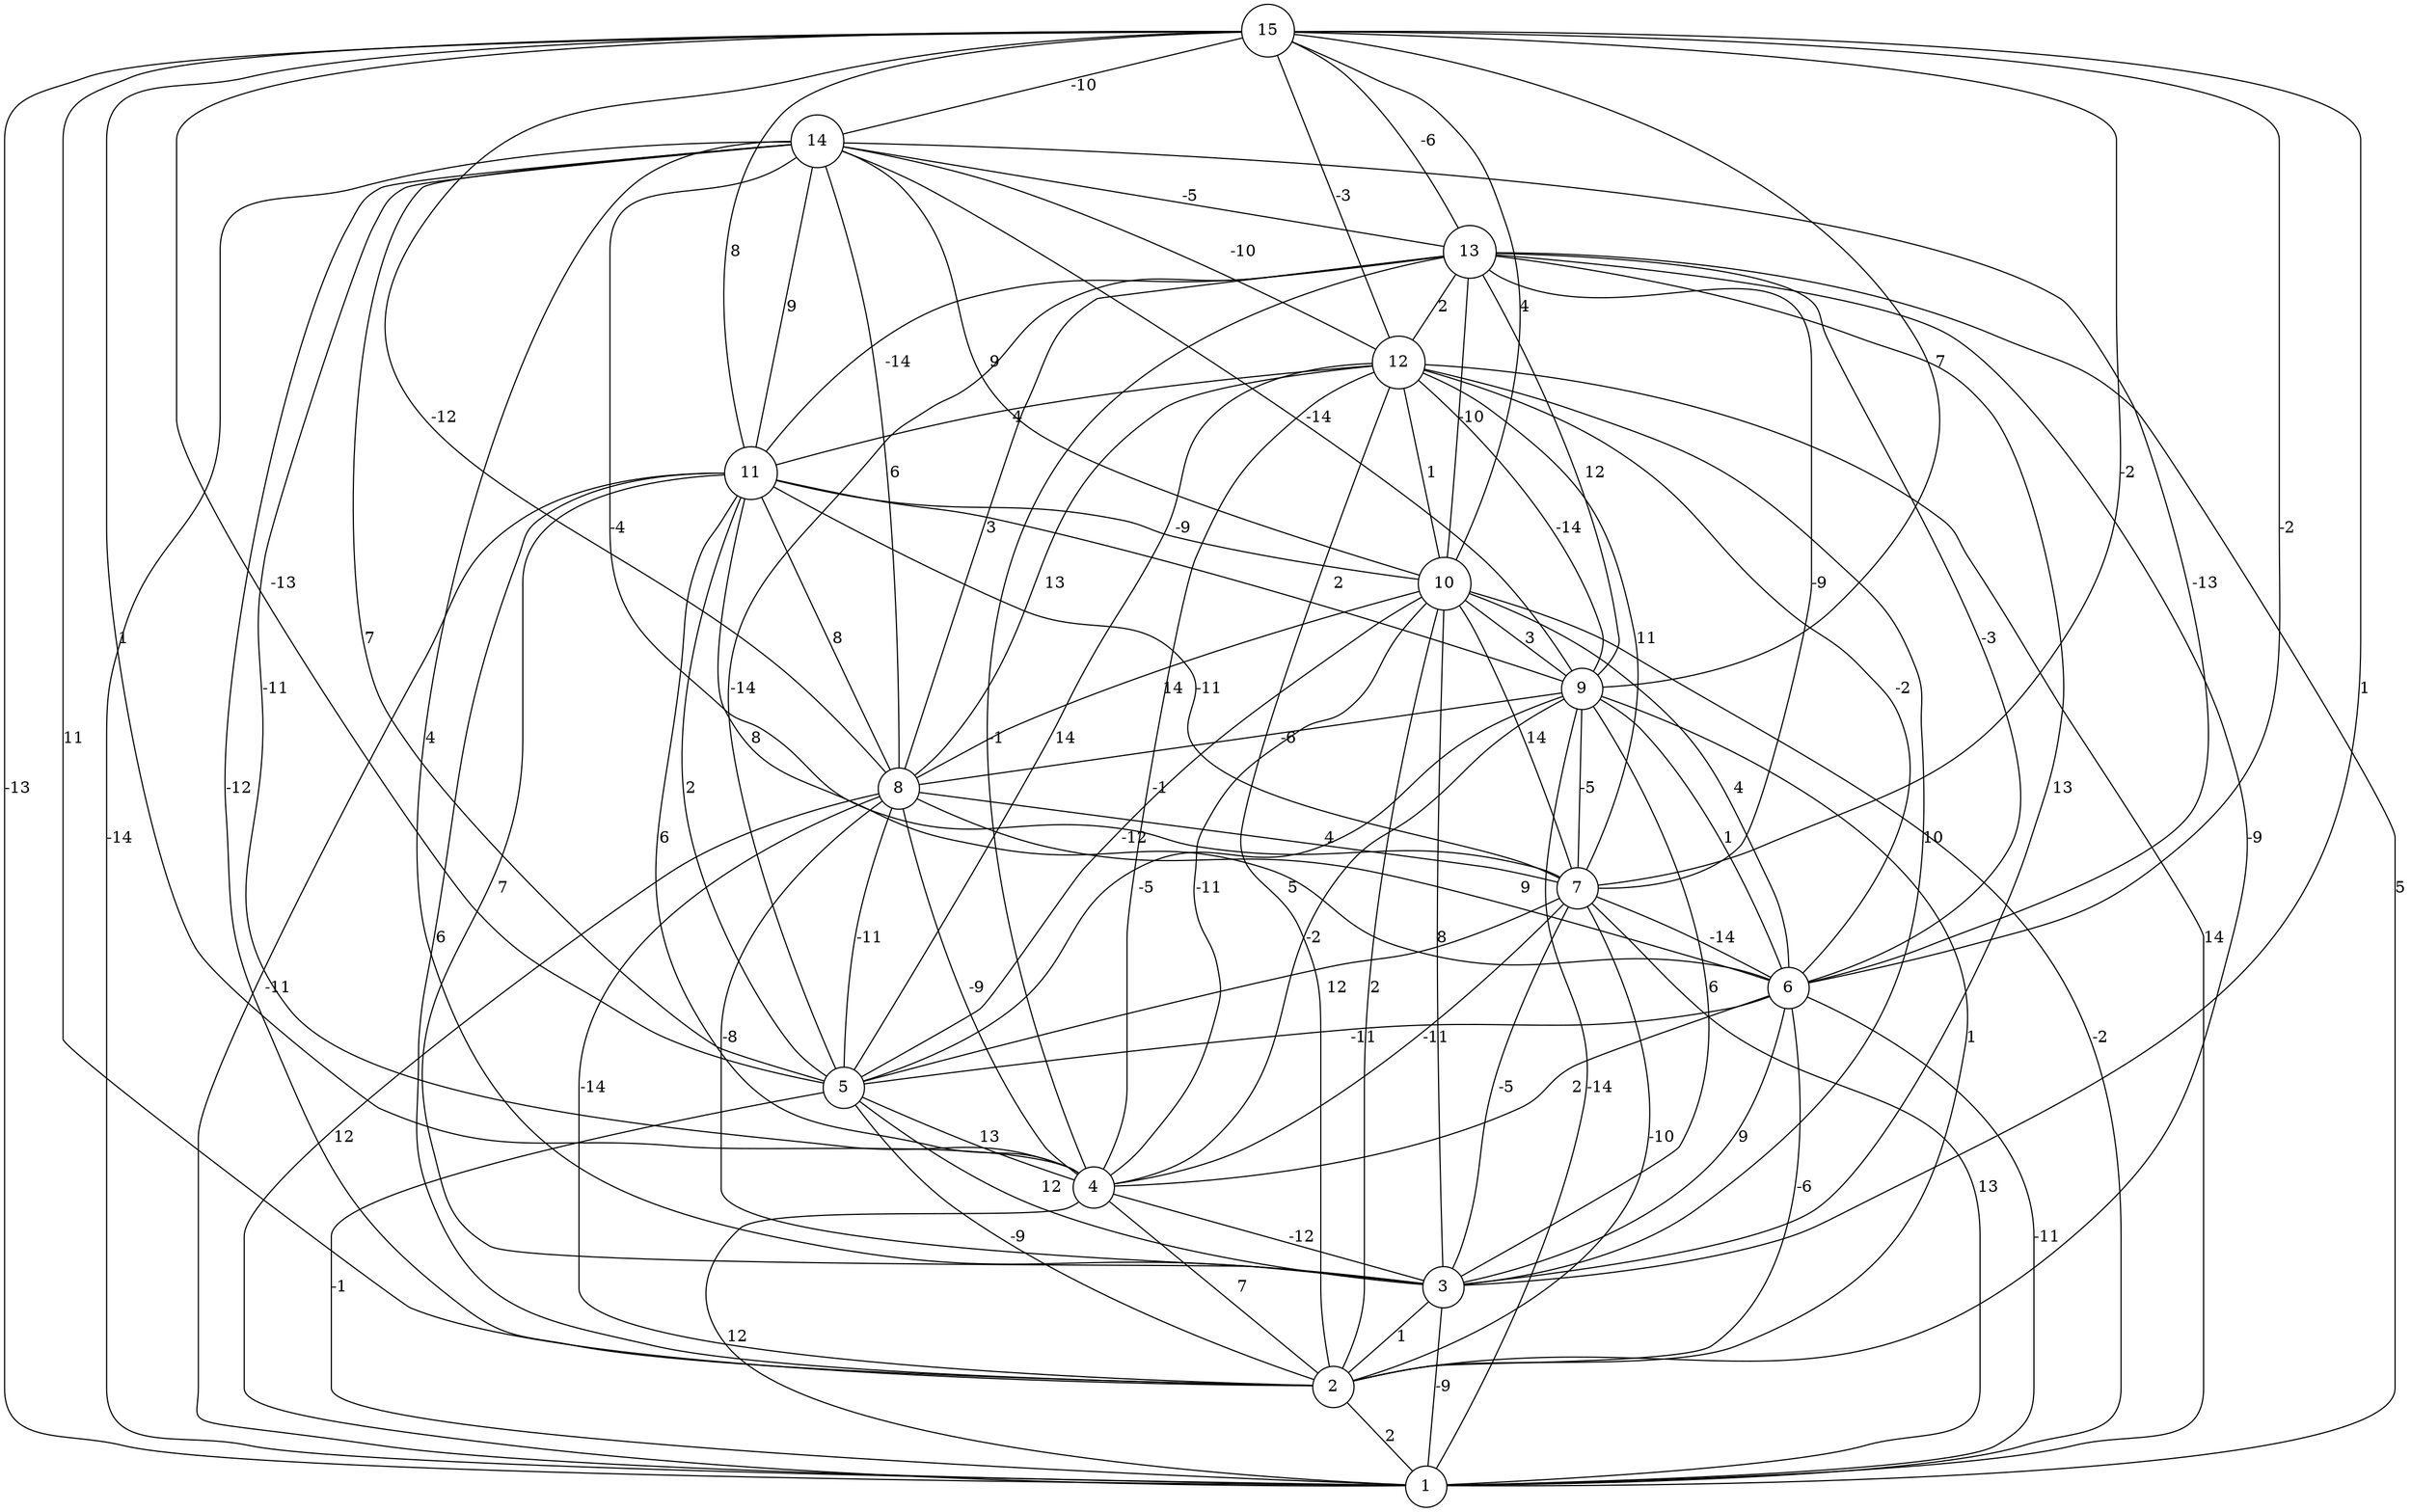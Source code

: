 graph { 
	 fontname="Helvetica,Arial,sans-serif" 
	 node [shape = circle]; 
	 15 -- 1 [label = "-13"];
	 15 -- 2 [label = "11"];
	 15 -- 3 [label = "1"];
	 15 -- 4 [label = "1"];
	 15 -- 5 [label = "-13"];
	 15 -- 6 [label = "-2"];
	 15 -- 7 [label = "-2"];
	 15 -- 8 [label = "-12"];
	 15 -- 9 [label = "7"];
	 15 -- 10 [label = "4"];
	 15 -- 11 [label = "8"];
	 15 -- 12 [label = "-3"];
	 15 -- 13 [label = "-6"];
	 15 -- 14 [label = "-10"];
	 14 -- 1 [label = "-14"];
	 14 -- 2 [label = "-12"];
	 14 -- 3 [label = "4"];
	 14 -- 4 [label = "-11"];
	 14 -- 5 [label = "7"];
	 14 -- 6 [label = "-13"];
	 14 -- 7 [label = "-4"];
	 14 -- 8 [label = "6"];
	 14 -- 9 [label = "-14"];
	 14 -- 10 [label = "9"];
	 14 -- 11 [label = "9"];
	 14 -- 12 [label = "-10"];
	 14 -- 13 [label = "-5"];
	 13 -- 1 [label = "5"];
	 13 -- 2 [label = "-9"];
	 13 -- 3 [label = "13"];
	 13 -- 4 [label = "-1"];
	 13 -- 5 [label = "-14"];
	 13 -- 6 [label = "-3"];
	 13 -- 7 [label = "-9"];
	 13 -- 8 [label = "3"];
	 13 -- 9 [label = "12"];
	 13 -- 10 [label = "-10"];
	 13 -- 11 [label = "-14"];
	 13 -- 12 [label = "2"];
	 12 -- 1 [label = "14"];
	 12 -- 2 [label = "5"];
	 12 -- 3 [label = "10"];
	 12 -- 4 [label = "-1"];
	 12 -- 5 [label = "14"];
	 12 -- 6 [label = "-2"];
	 12 -- 7 [label = "11"];
	 12 -- 8 [label = "13"];
	 12 -- 9 [label = "-14"];
	 12 -- 10 [label = "1"];
	 12 -- 11 [label = "4"];
	 11 -- 1 [label = "-11"];
	 11 -- 2 [label = "6"];
	 11 -- 3 [label = "7"];
	 11 -- 4 [label = "6"];
	 11 -- 5 [label = "2"];
	 11 -- 6 [label = "8"];
	 11 -- 7 [label = "-11"];
	 11 -- 8 [label = "8"];
	 11 -- 9 [label = "2"];
	 11 -- 10 [label = "-9"];
	 10 -- 1 [label = "-2"];
	 10 -- 2 [label = "2"];
	 10 -- 3 [label = "8"];
	 10 -- 4 [label = "-11"];
	 10 -- 5 [label = "-12"];
	 10 -- 6 [label = "4"];
	 10 -- 7 [label = "14"];
	 10 -- 8 [label = "14"];
	 10 -- 9 [label = "3"];
	 9 -- 1 [label = "-14"];
	 9 -- 2 [label = "1"];
	 9 -- 3 [label = "6"];
	 9 -- 4 [label = "-2"];
	 9 -- 5 [label = "-5"];
	 9 -- 6 [label = "1"];
	 9 -- 7 [label = "-5"];
	 9 -- 8 [label = "-6"];
	 8 -- 1 [label = "12"];
	 8 -- 2 [label = "-14"];
	 8 -- 3 [label = "-8"];
	 8 -- 4 [label = "-9"];
	 8 -- 5 [label = "-11"];
	 8 -- 6 [label = "9"];
	 8 -- 7 [label = "4"];
	 7 -- 1 [label = "13"];
	 7 -- 2 [label = "-10"];
	 7 -- 3 [label = "-5"];
	 7 -- 4 [label = "-11"];
	 7 -- 5 [label = "12"];
	 7 -- 6 [label = "-14"];
	 6 -- 1 [label = "-11"];
	 6 -- 2 [label = "-6"];
	 6 -- 3 [label = "9"];
	 6 -- 4 [label = "2"];
	 6 -- 5 [label = "-11"];
	 5 -- 1 [label = "-1"];
	 5 -- 2 [label = "-9"];
	 5 -- 3 [label = "12"];
	 5 -- 4 [label = "13"];
	 4 -- 1 [label = "12"];
	 4 -- 2 [label = "7"];
	 4 -- 3 [label = "-12"];
	 3 -- 1 [label = "-9"];
	 3 -- 2 [label = "1"];
	 2 -- 1 [label = "2"];
	 1;
	 2;
	 3;
	 4;
	 5;
	 6;
	 7;
	 8;
	 9;
	 10;
	 11;
	 12;
	 13;
	 14;
	 15;
}
